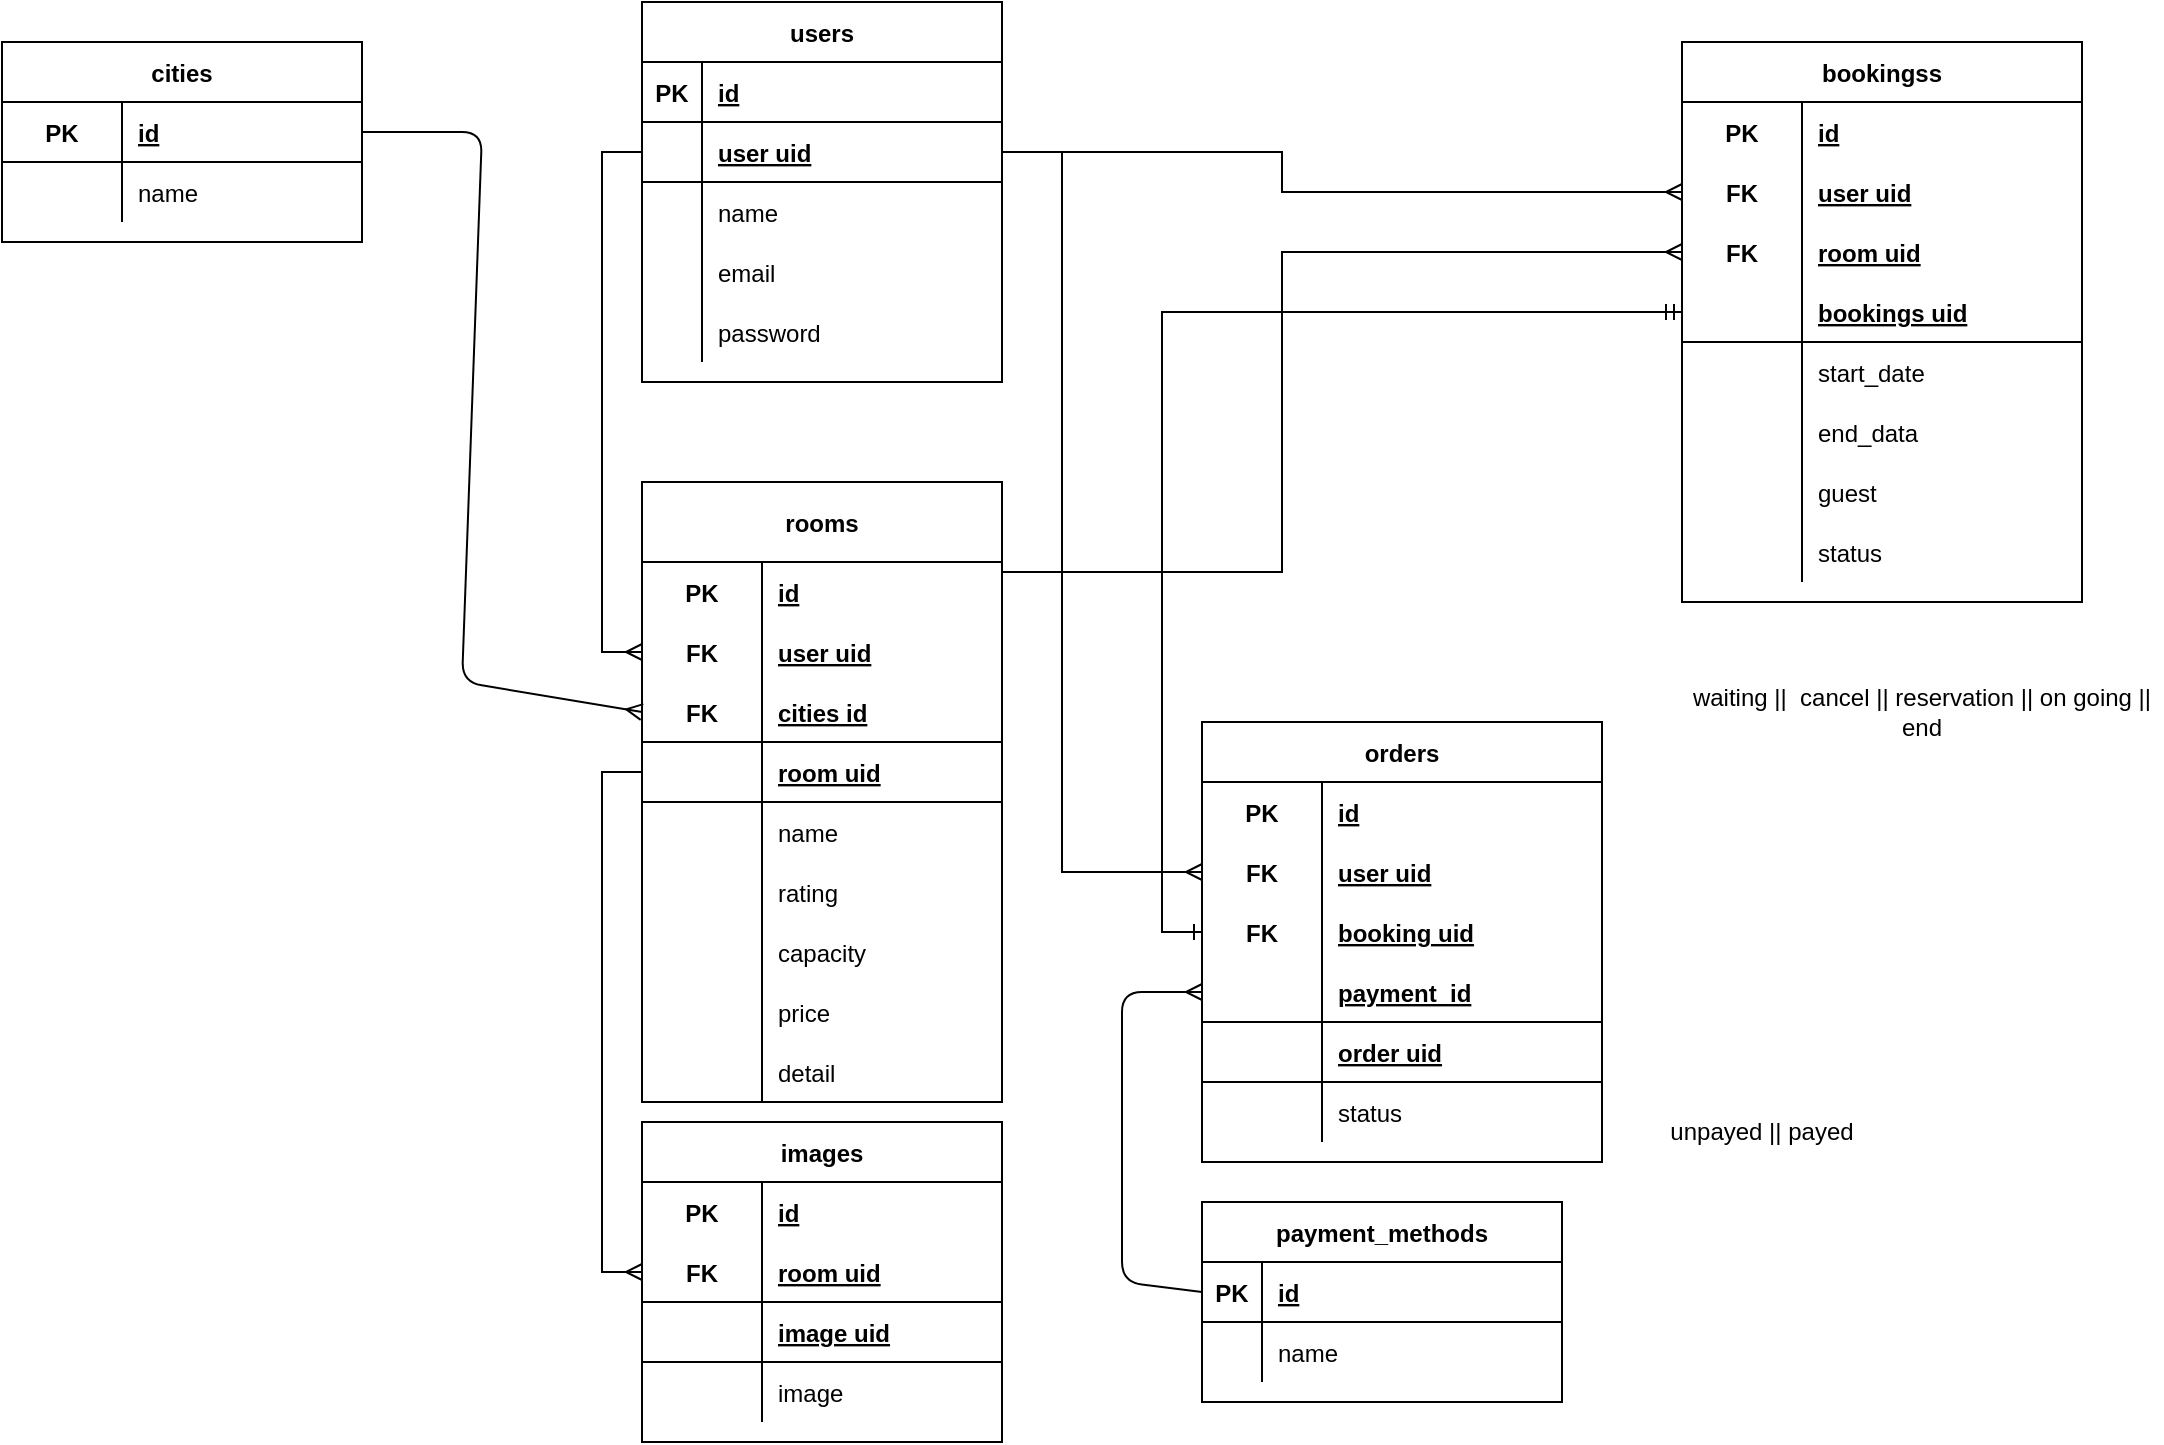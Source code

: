 <mxfile pages="2">
    <diagram id="iPe8jotAJczjUdUN0MHW" name="airbnb">
        <mxGraphModel dx="739" dy="960" grid="1" gridSize="10" guides="1" tooltips="1" connect="1" arrows="1" fold="1" page="1" pageScale="1" pageWidth="1169" pageHeight="827" math="0" shadow="0">
            <root>
                <mxCell id="F6-YlnlzuKN7G8_1LDeP-0"/>
                <mxCell id="F6-YlnlzuKN7G8_1LDeP-1" parent="F6-YlnlzuKN7G8_1LDeP-0"/>
                <mxCell id="jNH8X06Qy_llyJhlAX_3-0" style="edgeStyle=orthogonalEdgeStyle;rounded=0;orthogonalLoop=1;jettySize=auto;html=1;exitX=0;exitY=0.5;exitDx=0;exitDy=0;entryX=0;entryY=0.5;entryDx=0;entryDy=0;endArrow=ERmany;endFill=0;" parent="F6-YlnlzuKN7G8_1LDeP-1" source="jNH8X06Qy_llyJhlAX_3-94" target="jNH8X06Qy_llyJhlAX_3-18" edge="1">
                    <mxGeometry relative="1" as="geometry"/>
                </mxCell>
                <mxCell id="jNH8X06Qy_llyJhlAX_3-1" value="users" style="shape=table;startSize=30;container=1;collapsible=1;childLayout=tableLayout;fixedRows=1;rowLines=0;fontStyle=1;align=center;resizeLast=1;" parent="F6-YlnlzuKN7G8_1LDeP-1" vertex="1">
                    <mxGeometry x="360" y="20" width="180" height="190" as="geometry"/>
                </mxCell>
                <mxCell id="jNH8X06Qy_llyJhlAX_3-2" value="" style="shape=tableRow;horizontal=0;startSize=0;swimlaneHead=0;swimlaneBody=0;fillColor=none;collapsible=0;dropTarget=0;points=[[0,0.5],[1,0.5]];portConstraint=eastwest;top=0;left=0;right=0;bottom=1;" parent="jNH8X06Qy_llyJhlAX_3-1" vertex="1">
                    <mxGeometry y="30" width="180" height="30" as="geometry"/>
                </mxCell>
                <mxCell id="jNH8X06Qy_llyJhlAX_3-3" value="PK" style="shape=partialRectangle;connectable=0;fillColor=none;top=0;left=0;bottom=0;right=0;fontStyle=1;overflow=hidden;" parent="jNH8X06Qy_llyJhlAX_3-2" vertex="1">
                    <mxGeometry width="30" height="30" as="geometry">
                        <mxRectangle width="30" height="30" as="alternateBounds"/>
                    </mxGeometry>
                </mxCell>
                <mxCell id="jNH8X06Qy_llyJhlAX_3-4" value="id" style="shape=partialRectangle;connectable=0;fillColor=none;top=0;left=0;bottom=0;right=0;align=left;spacingLeft=6;fontStyle=5;overflow=hidden;" parent="jNH8X06Qy_llyJhlAX_3-2" vertex="1">
                    <mxGeometry x="30" width="150" height="30" as="geometry">
                        <mxRectangle width="150" height="30" as="alternateBounds"/>
                    </mxGeometry>
                </mxCell>
                <mxCell id="jNH8X06Qy_llyJhlAX_3-94" style="shape=tableRow;horizontal=0;startSize=0;swimlaneHead=0;swimlaneBody=0;fillColor=none;collapsible=0;dropTarget=0;points=[[0,0.5],[1,0.5]];portConstraint=eastwest;top=0;left=0;right=0;bottom=1;" parent="jNH8X06Qy_llyJhlAX_3-1" vertex="1">
                    <mxGeometry y="60" width="180" height="30" as="geometry"/>
                </mxCell>
                <mxCell id="jNH8X06Qy_llyJhlAX_3-95" style="shape=partialRectangle;connectable=0;fillColor=none;top=0;left=0;bottom=0;right=0;fontStyle=1;overflow=hidden;" parent="jNH8X06Qy_llyJhlAX_3-94" vertex="1">
                    <mxGeometry width="30" height="30" as="geometry">
                        <mxRectangle width="30" height="30" as="alternateBounds"/>
                    </mxGeometry>
                </mxCell>
                <mxCell id="jNH8X06Qy_llyJhlAX_3-96" value="user uid" style="shape=partialRectangle;connectable=0;fillColor=none;top=0;left=0;bottom=0;right=0;align=left;spacingLeft=6;fontStyle=5;overflow=hidden;" parent="jNH8X06Qy_llyJhlAX_3-94" vertex="1">
                    <mxGeometry x="30" width="150" height="30" as="geometry">
                        <mxRectangle width="150" height="30" as="alternateBounds"/>
                    </mxGeometry>
                </mxCell>
                <mxCell id="jNH8X06Qy_llyJhlAX_3-5" value="" style="shape=tableRow;horizontal=0;startSize=0;swimlaneHead=0;swimlaneBody=0;fillColor=none;collapsible=0;dropTarget=0;points=[[0,0.5],[1,0.5]];portConstraint=eastwest;top=0;left=0;right=0;bottom=0;" parent="jNH8X06Qy_llyJhlAX_3-1" vertex="1">
                    <mxGeometry y="90" width="180" height="30" as="geometry"/>
                </mxCell>
                <mxCell id="jNH8X06Qy_llyJhlAX_3-6" value="" style="shape=partialRectangle;connectable=0;fillColor=none;top=0;left=0;bottom=0;right=0;editable=1;overflow=hidden;" parent="jNH8X06Qy_llyJhlAX_3-5" vertex="1">
                    <mxGeometry width="30" height="30" as="geometry">
                        <mxRectangle width="30" height="30" as="alternateBounds"/>
                    </mxGeometry>
                </mxCell>
                <mxCell id="jNH8X06Qy_llyJhlAX_3-7" value="name" style="shape=partialRectangle;connectable=0;fillColor=none;top=0;left=0;bottom=0;right=0;align=left;spacingLeft=6;overflow=hidden;" parent="jNH8X06Qy_llyJhlAX_3-5" vertex="1">
                    <mxGeometry x="30" width="150" height="30" as="geometry">
                        <mxRectangle width="150" height="30" as="alternateBounds"/>
                    </mxGeometry>
                </mxCell>
                <mxCell id="jNH8X06Qy_llyJhlAX_3-8" value="" style="shape=tableRow;horizontal=0;startSize=0;swimlaneHead=0;swimlaneBody=0;fillColor=none;collapsible=0;dropTarget=0;points=[[0,0.5],[1,0.5]];portConstraint=eastwest;top=0;left=0;right=0;bottom=0;" parent="jNH8X06Qy_llyJhlAX_3-1" vertex="1">
                    <mxGeometry y="120" width="180" height="30" as="geometry"/>
                </mxCell>
                <mxCell id="jNH8X06Qy_llyJhlAX_3-9" value="" style="shape=partialRectangle;connectable=0;fillColor=none;top=0;left=0;bottom=0;right=0;editable=1;overflow=hidden;" parent="jNH8X06Qy_llyJhlAX_3-8" vertex="1">
                    <mxGeometry width="30" height="30" as="geometry">
                        <mxRectangle width="30" height="30" as="alternateBounds"/>
                    </mxGeometry>
                </mxCell>
                <mxCell id="jNH8X06Qy_llyJhlAX_3-10" value="email" style="shape=partialRectangle;connectable=0;fillColor=none;top=0;left=0;bottom=0;right=0;align=left;spacingLeft=6;overflow=hidden;" parent="jNH8X06Qy_llyJhlAX_3-8" vertex="1">
                    <mxGeometry x="30" width="150" height="30" as="geometry">
                        <mxRectangle width="150" height="30" as="alternateBounds"/>
                    </mxGeometry>
                </mxCell>
                <mxCell id="jNH8X06Qy_llyJhlAX_3-11" value="" style="shape=tableRow;horizontal=0;startSize=0;swimlaneHead=0;swimlaneBody=0;fillColor=none;collapsible=0;dropTarget=0;points=[[0,0.5],[1,0.5]];portConstraint=eastwest;top=0;left=0;right=0;bottom=0;" parent="jNH8X06Qy_llyJhlAX_3-1" vertex="1">
                    <mxGeometry y="150" width="180" height="30" as="geometry"/>
                </mxCell>
                <mxCell id="jNH8X06Qy_llyJhlAX_3-12" value="" style="shape=partialRectangle;connectable=0;fillColor=none;top=0;left=0;bottom=0;right=0;editable=1;overflow=hidden;" parent="jNH8X06Qy_llyJhlAX_3-11" vertex="1">
                    <mxGeometry width="30" height="30" as="geometry">
                        <mxRectangle width="30" height="30" as="alternateBounds"/>
                    </mxGeometry>
                </mxCell>
                <mxCell id="jNH8X06Qy_llyJhlAX_3-13" value="password" style="shape=partialRectangle;connectable=0;fillColor=none;top=0;left=0;bottom=0;right=0;align=left;spacingLeft=6;overflow=hidden;" parent="jNH8X06Qy_llyJhlAX_3-11" vertex="1">
                    <mxGeometry x="30" width="150" height="30" as="geometry">
                        <mxRectangle width="150" height="30" as="alternateBounds"/>
                    </mxGeometry>
                </mxCell>
                <mxCell id="jNH8X06Qy_llyJhlAX_3-14" value="rooms" style="shape=table;startSize=40;container=1;collapsible=1;childLayout=tableLayout;fixedRows=1;rowLines=0;fontStyle=1;align=center;resizeLast=1;" parent="F6-YlnlzuKN7G8_1LDeP-1" vertex="1">
                    <mxGeometry x="360" y="260" width="180" height="310" as="geometry"/>
                </mxCell>
                <mxCell id="jNH8X06Qy_llyJhlAX_3-15" value="" style="shape=tableRow;horizontal=0;startSize=0;swimlaneHead=0;swimlaneBody=0;fillColor=none;collapsible=0;dropTarget=0;points=[[0,0.5],[1,0.5]];portConstraint=eastwest;top=0;left=0;right=0;bottom=0;" parent="jNH8X06Qy_llyJhlAX_3-14" vertex="1">
                    <mxGeometry y="40" width="180" height="30" as="geometry"/>
                </mxCell>
                <mxCell id="jNH8X06Qy_llyJhlAX_3-16" value="PK" style="shape=partialRectangle;connectable=0;fillColor=none;top=0;left=0;bottom=0;right=0;fontStyle=1;overflow=hidden;" parent="jNH8X06Qy_llyJhlAX_3-15" vertex="1">
                    <mxGeometry width="60" height="30" as="geometry">
                        <mxRectangle width="60" height="30" as="alternateBounds"/>
                    </mxGeometry>
                </mxCell>
                <mxCell id="jNH8X06Qy_llyJhlAX_3-17" value="id" style="shape=partialRectangle;connectable=0;fillColor=none;top=0;left=0;bottom=0;right=0;align=left;spacingLeft=6;fontStyle=5;overflow=hidden;" parent="jNH8X06Qy_llyJhlAX_3-15" vertex="1">
                    <mxGeometry x="60" width="120" height="30" as="geometry">
                        <mxRectangle width="120" height="30" as="alternateBounds"/>
                    </mxGeometry>
                </mxCell>
                <mxCell id="jNH8X06Qy_llyJhlAX_3-18" value="" style="shape=tableRow;horizontal=0;startSize=0;swimlaneHead=0;swimlaneBody=0;fillColor=none;collapsible=0;dropTarget=0;points=[[0,0.5],[1,0.5]];portConstraint=eastwest;top=0;left=0;right=0;bottom=1;strokeColor=none;" parent="jNH8X06Qy_llyJhlAX_3-14" vertex="1">
                    <mxGeometry y="70" width="180" height="30" as="geometry"/>
                </mxCell>
                <mxCell id="jNH8X06Qy_llyJhlAX_3-19" value="FK" style="shape=partialRectangle;connectable=0;fillColor=none;top=0;left=0;bottom=0;right=0;fontStyle=1;overflow=hidden;" parent="jNH8X06Qy_llyJhlAX_3-18" vertex="1">
                    <mxGeometry width="60" height="30" as="geometry">
                        <mxRectangle width="60" height="30" as="alternateBounds"/>
                    </mxGeometry>
                </mxCell>
                <mxCell id="jNH8X06Qy_llyJhlAX_3-20" value="user uid" style="shape=partialRectangle;connectable=0;fillColor=none;top=0;left=0;bottom=0;right=0;align=left;spacingLeft=6;fontStyle=5;overflow=hidden;" parent="jNH8X06Qy_llyJhlAX_3-18" vertex="1">
                    <mxGeometry x="60" width="120" height="30" as="geometry">
                        <mxRectangle width="120" height="30" as="alternateBounds"/>
                    </mxGeometry>
                </mxCell>
                <mxCell id="yA-4zn-T3ek4qHLC0Tsx-14" style="shape=tableRow;horizontal=0;startSize=0;swimlaneHead=0;swimlaneBody=0;fillColor=none;collapsible=0;dropTarget=0;points=[[0,0.5],[1,0.5]];portConstraint=eastwest;top=0;left=0;right=0;bottom=1;strokeColor=default;" parent="jNH8X06Qy_llyJhlAX_3-14" vertex="1">
                    <mxGeometry y="100" width="180" height="30" as="geometry"/>
                </mxCell>
                <mxCell id="yA-4zn-T3ek4qHLC0Tsx-15" value="FK" style="shape=partialRectangle;connectable=0;fillColor=none;top=0;left=0;bottom=0;right=0;fontStyle=1;overflow=hidden;" parent="yA-4zn-T3ek4qHLC0Tsx-14" vertex="1">
                    <mxGeometry width="60" height="30" as="geometry">
                        <mxRectangle width="60" height="30" as="alternateBounds"/>
                    </mxGeometry>
                </mxCell>
                <mxCell id="yA-4zn-T3ek4qHLC0Tsx-16" value="cities id" style="shape=partialRectangle;connectable=0;fillColor=none;top=0;left=0;bottom=0;right=0;align=left;spacingLeft=6;fontStyle=5;overflow=hidden;" parent="yA-4zn-T3ek4qHLC0Tsx-14" vertex="1">
                    <mxGeometry x="60" width="120" height="30" as="geometry">
                        <mxRectangle width="120" height="30" as="alternateBounds"/>
                    </mxGeometry>
                </mxCell>
                <mxCell id="8i1Hix3Q9Z3WD4ij0kzK-0" style="shape=tableRow;horizontal=0;startSize=0;swimlaneHead=0;swimlaneBody=0;fillColor=none;collapsible=0;dropTarget=0;points=[[0,0.5],[1,0.5]];portConstraint=eastwest;top=0;left=0;right=0;bottom=1;strokeColor=default;" parent="jNH8X06Qy_llyJhlAX_3-14" vertex="1">
                    <mxGeometry y="130" width="180" height="30" as="geometry"/>
                </mxCell>
                <mxCell id="8i1Hix3Q9Z3WD4ij0kzK-1" style="shape=partialRectangle;connectable=0;fillColor=none;top=0;left=0;bottom=0;right=0;fontStyle=1;overflow=hidden;" parent="8i1Hix3Q9Z3WD4ij0kzK-0" vertex="1">
                    <mxGeometry width="60" height="30" as="geometry">
                        <mxRectangle width="60" height="30" as="alternateBounds"/>
                    </mxGeometry>
                </mxCell>
                <mxCell id="8i1Hix3Q9Z3WD4ij0kzK-2" value="room uid" style="shape=partialRectangle;connectable=0;fillColor=none;top=0;left=0;bottom=0;right=0;align=left;spacingLeft=6;fontStyle=5;overflow=hidden;" parent="8i1Hix3Q9Z3WD4ij0kzK-0" vertex="1">
                    <mxGeometry x="60" width="120" height="30" as="geometry">
                        <mxRectangle width="120" height="30" as="alternateBounds"/>
                    </mxGeometry>
                </mxCell>
                <mxCell id="jNH8X06Qy_llyJhlAX_3-24" value="" style="shape=tableRow;horizontal=0;startSize=0;swimlaneHead=0;swimlaneBody=0;fillColor=none;collapsible=0;dropTarget=0;points=[[0,0.5],[1,0.5]];portConstraint=eastwest;top=0;left=0;right=0;bottom=0;" parent="jNH8X06Qy_llyJhlAX_3-14" vertex="1">
                    <mxGeometry y="160" width="180" height="30" as="geometry"/>
                </mxCell>
                <mxCell id="jNH8X06Qy_llyJhlAX_3-25" value="" style="shape=partialRectangle;connectable=0;fillColor=none;top=0;left=0;bottom=0;right=0;editable=1;overflow=hidden;" parent="jNH8X06Qy_llyJhlAX_3-24" vertex="1">
                    <mxGeometry width="60" height="30" as="geometry">
                        <mxRectangle width="60" height="30" as="alternateBounds"/>
                    </mxGeometry>
                </mxCell>
                <mxCell id="jNH8X06Qy_llyJhlAX_3-26" value="name" style="shape=partialRectangle;connectable=0;fillColor=none;top=0;left=0;bottom=0;right=0;align=left;spacingLeft=6;overflow=hidden;" parent="jNH8X06Qy_llyJhlAX_3-24" vertex="1">
                    <mxGeometry x="60" width="120" height="30" as="geometry">
                        <mxRectangle width="120" height="30" as="alternateBounds"/>
                    </mxGeometry>
                </mxCell>
                <mxCell id="o21TnBogYkvtX0akVS93-0" style="shape=tableRow;horizontal=0;startSize=0;swimlaneHead=0;swimlaneBody=0;fillColor=none;collapsible=0;dropTarget=0;points=[[0,0.5],[1,0.5]];portConstraint=eastwest;top=0;left=0;right=0;bottom=0;" parent="jNH8X06Qy_llyJhlAX_3-14" vertex="1">
                    <mxGeometry y="190" width="180" height="30" as="geometry"/>
                </mxCell>
                <mxCell id="o21TnBogYkvtX0akVS93-1" style="shape=partialRectangle;connectable=0;fillColor=none;top=0;left=0;bottom=0;right=0;editable=1;overflow=hidden;" parent="o21TnBogYkvtX0akVS93-0" vertex="1">
                    <mxGeometry width="60" height="30" as="geometry">
                        <mxRectangle width="60" height="30" as="alternateBounds"/>
                    </mxGeometry>
                </mxCell>
                <mxCell id="o21TnBogYkvtX0akVS93-2" value="rating" style="shape=partialRectangle;connectable=0;fillColor=none;top=0;left=0;bottom=0;right=0;align=left;spacingLeft=6;overflow=hidden;" parent="o21TnBogYkvtX0akVS93-0" vertex="1">
                    <mxGeometry x="60" width="120" height="30" as="geometry">
                        <mxRectangle width="120" height="30" as="alternateBounds"/>
                    </mxGeometry>
                </mxCell>
                <mxCell id="8i1Hix3Q9Z3WD4ij0kzK-50" style="shape=tableRow;horizontal=0;startSize=0;swimlaneHead=0;swimlaneBody=0;fillColor=none;collapsible=0;dropTarget=0;points=[[0,0.5],[1,0.5]];portConstraint=eastwest;top=0;left=0;right=0;bottom=0;" parent="jNH8X06Qy_llyJhlAX_3-14" vertex="1">
                    <mxGeometry y="220" width="180" height="30" as="geometry"/>
                </mxCell>
                <mxCell id="8i1Hix3Q9Z3WD4ij0kzK-51" style="shape=partialRectangle;connectable=0;fillColor=none;top=0;left=0;bottom=0;right=0;editable=1;overflow=hidden;" parent="8i1Hix3Q9Z3WD4ij0kzK-50" vertex="1">
                    <mxGeometry width="60" height="30" as="geometry">
                        <mxRectangle width="60" height="30" as="alternateBounds"/>
                    </mxGeometry>
                </mxCell>
                <mxCell id="8i1Hix3Q9Z3WD4ij0kzK-52" value="capacity" style="shape=partialRectangle;connectable=0;fillColor=none;top=0;left=0;bottom=0;right=0;align=left;spacingLeft=6;overflow=hidden;" parent="8i1Hix3Q9Z3WD4ij0kzK-50" vertex="1">
                    <mxGeometry x="60" width="120" height="30" as="geometry">
                        <mxRectangle width="120" height="30" as="alternateBounds"/>
                    </mxGeometry>
                </mxCell>
                <mxCell id="jNH8X06Qy_llyJhlAX_3-27" value="" style="shape=tableRow;horizontal=0;startSize=0;swimlaneHead=0;swimlaneBody=0;fillColor=none;collapsible=0;dropTarget=0;points=[[0,0.5],[1,0.5]];portConstraint=eastwest;top=0;left=0;right=0;bottom=0;" parent="jNH8X06Qy_llyJhlAX_3-14" vertex="1">
                    <mxGeometry y="250" width="180" height="30" as="geometry"/>
                </mxCell>
                <mxCell id="jNH8X06Qy_llyJhlAX_3-28" value="" style="shape=partialRectangle;connectable=0;fillColor=none;top=0;left=0;bottom=0;right=0;editable=1;overflow=hidden;" parent="jNH8X06Qy_llyJhlAX_3-27" vertex="1">
                    <mxGeometry width="60" height="30" as="geometry">
                        <mxRectangle width="60" height="30" as="alternateBounds"/>
                    </mxGeometry>
                </mxCell>
                <mxCell id="jNH8X06Qy_llyJhlAX_3-29" value="price" style="shape=partialRectangle;connectable=0;fillColor=none;top=0;left=0;bottom=0;right=0;align=left;spacingLeft=6;overflow=hidden;" parent="jNH8X06Qy_llyJhlAX_3-27" vertex="1">
                    <mxGeometry x="60" width="120" height="30" as="geometry">
                        <mxRectangle width="120" height="30" as="alternateBounds"/>
                    </mxGeometry>
                </mxCell>
                <mxCell id="qS_EjxDrh5z3AgG9ltLK-0" style="shape=tableRow;horizontal=0;startSize=0;swimlaneHead=0;swimlaneBody=0;fillColor=none;collapsible=0;dropTarget=0;points=[[0,0.5],[1,0.5]];portConstraint=eastwest;top=0;left=0;right=0;bottom=0;" parent="jNH8X06Qy_llyJhlAX_3-14" vertex="1">
                    <mxGeometry y="280" width="180" height="30" as="geometry"/>
                </mxCell>
                <mxCell id="qS_EjxDrh5z3AgG9ltLK-1" style="shape=partialRectangle;connectable=0;fillColor=none;top=0;left=0;bottom=0;right=0;editable=1;overflow=hidden;" parent="qS_EjxDrh5z3AgG9ltLK-0" vertex="1">
                    <mxGeometry width="60" height="30" as="geometry">
                        <mxRectangle width="60" height="30" as="alternateBounds"/>
                    </mxGeometry>
                </mxCell>
                <mxCell id="qS_EjxDrh5z3AgG9ltLK-2" value="detail" style="shape=partialRectangle;connectable=0;fillColor=none;top=0;left=0;bottom=0;right=0;align=left;spacingLeft=6;overflow=hidden;" parent="qS_EjxDrh5z3AgG9ltLK-0" vertex="1">
                    <mxGeometry x="60" width="120" height="30" as="geometry">
                        <mxRectangle width="120" height="30" as="alternateBounds"/>
                    </mxGeometry>
                </mxCell>
                <mxCell id="jNH8X06Qy_llyJhlAX_3-70" value="bookingss" style="shape=table;startSize=30;container=1;collapsible=1;childLayout=tableLayout;fixedRows=1;rowLines=0;fontStyle=1;align=center;resizeLast=1;strokeColor=default;fillColor=none;" parent="F6-YlnlzuKN7G8_1LDeP-1" vertex="1">
                    <mxGeometry x="880" y="40" width="200" height="280" as="geometry"/>
                </mxCell>
                <mxCell id="jNH8X06Qy_llyJhlAX_3-71" value="" style="shape=tableRow;horizontal=0;startSize=0;swimlaneHead=0;swimlaneBody=0;fillColor=none;collapsible=0;dropTarget=0;points=[[0,0.5],[1,0.5]];portConstraint=eastwest;top=0;left=0;right=0;bottom=0;strokeColor=default;" parent="jNH8X06Qy_llyJhlAX_3-70" vertex="1">
                    <mxGeometry y="30" width="200" height="30" as="geometry"/>
                </mxCell>
                <mxCell id="jNH8X06Qy_llyJhlAX_3-72" value="PK" style="shape=partialRectangle;connectable=0;fillColor=none;top=0;left=0;bottom=0;right=0;fontStyle=1;overflow=hidden;strokeColor=default;" parent="jNH8X06Qy_llyJhlAX_3-71" vertex="1">
                    <mxGeometry width="60" height="30" as="geometry">
                        <mxRectangle width="60" height="30" as="alternateBounds"/>
                    </mxGeometry>
                </mxCell>
                <mxCell id="jNH8X06Qy_llyJhlAX_3-73" value="id" style="shape=partialRectangle;connectable=0;fillColor=none;top=0;left=0;bottom=0;right=0;align=left;spacingLeft=6;fontStyle=5;overflow=hidden;strokeColor=default;" parent="jNH8X06Qy_llyJhlAX_3-71" vertex="1">
                    <mxGeometry x="60" width="140" height="30" as="geometry">
                        <mxRectangle width="140" height="30" as="alternateBounds"/>
                    </mxGeometry>
                </mxCell>
                <mxCell id="jNH8X06Qy_llyJhlAX_3-74" value="" style="shape=tableRow;horizontal=0;startSize=0;swimlaneHead=0;swimlaneBody=0;fillColor=none;collapsible=0;dropTarget=0;points=[[0,0.5],[1,0.5]];portConstraint=eastwest;top=0;left=0;right=0;bottom=1;strokeColor=none;" parent="jNH8X06Qy_llyJhlAX_3-70" vertex="1">
                    <mxGeometry y="60" width="200" height="30" as="geometry"/>
                </mxCell>
                <mxCell id="jNH8X06Qy_llyJhlAX_3-75" value="FK" style="shape=partialRectangle;connectable=0;fillColor=none;top=0;left=0;bottom=0;right=0;fontStyle=1;overflow=hidden;strokeColor=default;" parent="jNH8X06Qy_llyJhlAX_3-74" vertex="1">
                    <mxGeometry width="60" height="30" as="geometry">
                        <mxRectangle width="60" height="30" as="alternateBounds"/>
                    </mxGeometry>
                </mxCell>
                <mxCell id="jNH8X06Qy_llyJhlAX_3-76" value="user uid" style="shape=partialRectangle;connectable=0;fillColor=none;top=0;left=0;bottom=0;right=0;align=left;spacingLeft=6;fontStyle=5;overflow=hidden;strokeColor=default;" parent="jNH8X06Qy_llyJhlAX_3-74" vertex="1">
                    <mxGeometry x="60" width="140" height="30" as="geometry">
                        <mxRectangle width="140" height="30" as="alternateBounds"/>
                    </mxGeometry>
                </mxCell>
                <mxCell id="jNH8X06Qy_llyJhlAX_3-77" style="shape=tableRow;horizontal=0;startSize=0;swimlaneHead=0;swimlaneBody=0;fillColor=none;collapsible=0;dropTarget=0;points=[[0,0.5],[1,0.5]];portConstraint=eastwest;top=0;left=0;right=0;bottom=1;strokeColor=none;" parent="jNH8X06Qy_llyJhlAX_3-70" vertex="1">
                    <mxGeometry y="90" width="200" height="30" as="geometry"/>
                </mxCell>
                <mxCell id="jNH8X06Qy_llyJhlAX_3-78" value="FK" style="shape=partialRectangle;connectable=0;fillColor=none;top=0;left=0;bottom=0;right=0;fontStyle=1;overflow=hidden;strokeColor=default;" parent="jNH8X06Qy_llyJhlAX_3-77" vertex="1">
                    <mxGeometry width="60" height="30" as="geometry">
                        <mxRectangle width="60" height="30" as="alternateBounds"/>
                    </mxGeometry>
                </mxCell>
                <mxCell id="jNH8X06Qy_llyJhlAX_3-79" value="room uid" style="shape=partialRectangle;connectable=0;fillColor=none;top=0;left=0;bottom=0;right=0;align=left;spacingLeft=6;fontStyle=5;overflow=hidden;strokeColor=default;" parent="jNH8X06Qy_llyJhlAX_3-77" vertex="1">
                    <mxGeometry x="60" width="140" height="30" as="geometry">
                        <mxRectangle width="140" height="30" as="alternateBounds"/>
                    </mxGeometry>
                </mxCell>
                <mxCell id="8i1Hix3Q9Z3WD4ij0kzK-4" style="shape=tableRow;horizontal=0;startSize=0;swimlaneHead=0;swimlaneBody=0;fillColor=none;collapsible=0;dropTarget=0;points=[[0,0.5],[1,0.5]];portConstraint=eastwest;top=0;left=0;right=0;bottom=1;strokeColor=default;" parent="jNH8X06Qy_llyJhlAX_3-70" vertex="1">
                    <mxGeometry y="120" width="200" height="30" as="geometry"/>
                </mxCell>
                <mxCell id="8i1Hix3Q9Z3WD4ij0kzK-5" style="shape=partialRectangle;connectable=0;fillColor=none;top=0;left=0;bottom=0;right=0;fontStyle=1;overflow=hidden;strokeColor=default;" parent="8i1Hix3Q9Z3WD4ij0kzK-4" vertex="1">
                    <mxGeometry width="60" height="30" as="geometry">
                        <mxRectangle width="60" height="30" as="alternateBounds"/>
                    </mxGeometry>
                </mxCell>
                <mxCell id="8i1Hix3Q9Z3WD4ij0kzK-6" value="bookings uid" style="shape=partialRectangle;connectable=0;fillColor=none;top=0;left=0;bottom=0;right=0;align=left;spacingLeft=6;fontStyle=5;overflow=hidden;strokeColor=default;" parent="8i1Hix3Q9Z3WD4ij0kzK-4" vertex="1">
                    <mxGeometry x="60" width="140" height="30" as="geometry">
                        <mxRectangle width="140" height="30" as="alternateBounds"/>
                    </mxGeometry>
                </mxCell>
                <mxCell id="3" style="shape=tableRow;horizontal=0;startSize=0;swimlaneHead=0;swimlaneBody=0;fillColor=none;collapsible=0;dropTarget=0;points=[[0,0.5],[1,0.5]];portConstraint=eastwest;top=0;left=0;right=0;bottom=0;strokeColor=default;" parent="jNH8X06Qy_llyJhlAX_3-70" vertex="1">
                    <mxGeometry y="150" width="200" height="30" as="geometry"/>
                </mxCell>
                <mxCell id="4" style="shape=partialRectangle;connectable=0;fillColor=none;top=0;left=0;bottom=0;right=0;editable=1;overflow=hidden;strokeColor=default;" parent="3" vertex="1">
                    <mxGeometry width="60" height="30" as="geometry">
                        <mxRectangle width="60" height="30" as="alternateBounds"/>
                    </mxGeometry>
                </mxCell>
                <mxCell id="5" value="start_date" style="shape=partialRectangle;connectable=0;fillColor=none;top=0;left=0;bottom=0;right=0;align=left;spacingLeft=6;overflow=hidden;strokeColor=default;" parent="3" vertex="1">
                    <mxGeometry x="60" width="140" height="30" as="geometry">
                        <mxRectangle width="140" height="30" as="alternateBounds"/>
                    </mxGeometry>
                </mxCell>
                <mxCell id="0" style="shape=tableRow;horizontal=0;startSize=0;swimlaneHead=0;swimlaneBody=0;fillColor=none;collapsible=0;dropTarget=0;points=[[0,0.5],[1,0.5]];portConstraint=eastwest;top=0;left=0;right=0;bottom=0;strokeColor=default;" parent="jNH8X06Qy_llyJhlAX_3-70" vertex="1">
                    <mxGeometry y="180" width="200" height="30" as="geometry"/>
                </mxCell>
                <mxCell id="1" style="shape=partialRectangle;connectable=0;fillColor=none;top=0;left=0;bottom=0;right=0;editable=1;overflow=hidden;strokeColor=default;" parent="0" vertex="1">
                    <mxGeometry width="60" height="30" as="geometry">
                        <mxRectangle width="60" height="30" as="alternateBounds"/>
                    </mxGeometry>
                </mxCell>
                <mxCell id="2" value="end_data" style="shape=partialRectangle;connectable=0;fillColor=none;top=0;left=0;bottom=0;right=0;align=left;spacingLeft=6;overflow=hidden;strokeColor=default;" parent="0" vertex="1">
                    <mxGeometry x="60" width="140" height="30" as="geometry">
                        <mxRectangle width="140" height="30" as="alternateBounds"/>
                    </mxGeometry>
                </mxCell>
                <mxCell id="jNH8X06Qy_llyJhlAX_3-86" style="shape=tableRow;horizontal=0;startSize=0;swimlaneHead=0;swimlaneBody=0;fillColor=none;collapsible=0;dropTarget=0;points=[[0,0.5],[1,0.5]];portConstraint=eastwest;top=0;left=0;right=0;bottom=0;strokeColor=default;" parent="jNH8X06Qy_llyJhlAX_3-70" vertex="1">
                    <mxGeometry y="210" width="200" height="30" as="geometry"/>
                </mxCell>
                <mxCell id="jNH8X06Qy_llyJhlAX_3-87" style="shape=partialRectangle;connectable=0;fillColor=none;top=0;left=0;bottom=0;right=0;editable=1;overflow=hidden;strokeColor=default;" parent="jNH8X06Qy_llyJhlAX_3-86" vertex="1">
                    <mxGeometry width="60" height="30" as="geometry">
                        <mxRectangle width="60" height="30" as="alternateBounds"/>
                    </mxGeometry>
                </mxCell>
                <mxCell id="jNH8X06Qy_llyJhlAX_3-88" value="guest" style="shape=partialRectangle;connectable=0;fillColor=none;top=0;left=0;bottom=0;right=0;align=left;spacingLeft=6;overflow=hidden;strokeColor=default;" parent="jNH8X06Qy_llyJhlAX_3-86" vertex="1">
                    <mxGeometry x="60" width="140" height="30" as="geometry">
                        <mxRectangle width="140" height="30" as="alternateBounds"/>
                    </mxGeometry>
                </mxCell>
                <mxCell id="uTeJtCbLmKIoqEkn5PxB-0" style="shape=tableRow;horizontal=0;startSize=0;swimlaneHead=0;swimlaneBody=0;fillColor=none;collapsible=0;dropTarget=0;points=[[0,0.5],[1,0.5]];portConstraint=eastwest;top=0;left=0;right=0;bottom=0;strokeColor=default;" parent="jNH8X06Qy_llyJhlAX_3-70" vertex="1">
                    <mxGeometry y="240" width="200" height="30" as="geometry"/>
                </mxCell>
                <mxCell id="uTeJtCbLmKIoqEkn5PxB-1" style="shape=partialRectangle;connectable=0;fillColor=none;top=0;left=0;bottom=0;right=0;editable=1;overflow=hidden;strokeColor=default;" parent="uTeJtCbLmKIoqEkn5PxB-0" vertex="1">
                    <mxGeometry width="60" height="30" as="geometry">
                        <mxRectangle width="60" height="30" as="alternateBounds"/>
                    </mxGeometry>
                </mxCell>
                <mxCell id="uTeJtCbLmKIoqEkn5PxB-2" value="status" style="shape=partialRectangle;connectable=0;fillColor=none;top=0;left=0;bottom=0;right=0;align=left;spacingLeft=6;overflow=hidden;strokeColor=default;" parent="uTeJtCbLmKIoqEkn5PxB-0" vertex="1">
                    <mxGeometry x="60" width="140" height="30" as="geometry">
                        <mxRectangle width="140" height="30" as="alternateBounds"/>
                    </mxGeometry>
                </mxCell>
                <mxCell id="jNH8X06Qy_llyJhlAX_3-90" style="edgeStyle=orthogonalEdgeStyle;rounded=0;orthogonalLoop=1;jettySize=auto;html=1;exitX=1;exitY=0.5;exitDx=0;exitDy=0;entryX=0;entryY=0.5;entryDx=0;entryDy=0;startArrow=none;startFill=0;endArrow=ERmany;endFill=0;" parent="F6-YlnlzuKN7G8_1LDeP-1" source="jNH8X06Qy_llyJhlAX_3-15" target="jNH8X06Qy_llyJhlAX_3-77" edge="1">
                    <mxGeometry relative="1" as="geometry">
                        <Array as="points">
                            <mxPoint x="680" y="305"/>
                            <mxPoint x="680" y="145"/>
                        </Array>
                    </mxGeometry>
                </mxCell>
                <mxCell id="8i1Hix3Q9Z3WD4ij0kzK-3" style="edgeStyle=orthogonalEdgeStyle;rounded=0;orthogonalLoop=1;jettySize=auto;html=1;exitX=1;exitY=0.5;exitDx=0;exitDy=0;entryX=0;entryY=0.5;entryDx=0;entryDy=0;endArrow=ERmany;endFill=0;" parent="F6-YlnlzuKN7G8_1LDeP-1" source="jNH8X06Qy_llyJhlAX_3-94" target="jNH8X06Qy_llyJhlAX_3-74" edge="1">
                    <mxGeometry relative="1" as="geometry">
                        <Array as="points">
                            <mxPoint x="680" y="95"/>
                            <mxPoint x="680" y="115"/>
                        </Array>
                    </mxGeometry>
                </mxCell>
                <mxCell id="8i1Hix3Q9Z3WD4ij0kzK-31" value="images" style="shape=table;startSize=30;container=1;collapsible=1;childLayout=tableLayout;fixedRows=1;rowLines=0;fontStyle=1;align=center;resizeLast=1;" parent="F6-YlnlzuKN7G8_1LDeP-1" vertex="1">
                    <mxGeometry x="360" y="580" width="180" height="160" as="geometry"/>
                </mxCell>
                <mxCell id="8i1Hix3Q9Z3WD4ij0kzK-32" value="" style="shape=tableRow;horizontal=0;startSize=0;swimlaneHead=0;swimlaneBody=0;fillColor=none;collapsible=0;dropTarget=0;points=[[0,0.5],[1,0.5]];portConstraint=eastwest;top=0;left=0;right=0;bottom=0;" parent="8i1Hix3Q9Z3WD4ij0kzK-31" vertex="1">
                    <mxGeometry y="30" width="180" height="30" as="geometry"/>
                </mxCell>
                <mxCell id="8i1Hix3Q9Z3WD4ij0kzK-33" value="PK" style="shape=partialRectangle;connectable=0;fillColor=none;top=0;left=0;bottom=0;right=0;fontStyle=1;overflow=hidden;" parent="8i1Hix3Q9Z3WD4ij0kzK-32" vertex="1">
                    <mxGeometry width="60" height="30" as="geometry">
                        <mxRectangle width="60" height="30" as="alternateBounds"/>
                    </mxGeometry>
                </mxCell>
                <mxCell id="8i1Hix3Q9Z3WD4ij0kzK-34" value="id" style="shape=partialRectangle;connectable=0;fillColor=none;top=0;left=0;bottom=0;right=0;align=left;spacingLeft=6;fontStyle=5;overflow=hidden;" parent="8i1Hix3Q9Z3WD4ij0kzK-32" vertex="1">
                    <mxGeometry x="60" width="120" height="30" as="geometry">
                        <mxRectangle width="120" height="30" as="alternateBounds"/>
                    </mxGeometry>
                </mxCell>
                <mxCell id="8i1Hix3Q9Z3WD4ij0kzK-35" value="" style="shape=tableRow;horizontal=0;startSize=0;swimlaneHead=0;swimlaneBody=0;fillColor=none;collapsible=0;dropTarget=0;points=[[0,0.5],[1,0.5]];portConstraint=eastwest;top=0;left=0;right=0;bottom=1;strokeColor=default;" parent="8i1Hix3Q9Z3WD4ij0kzK-31" vertex="1">
                    <mxGeometry y="60" width="180" height="30" as="geometry"/>
                </mxCell>
                <mxCell id="8i1Hix3Q9Z3WD4ij0kzK-36" value="FK" style="shape=partialRectangle;connectable=0;fillColor=none;top=0;left=0;bottom=0;right=0;fontStyle=1;overflow=hidden;" parent="8i1Hix3Q9Z3WD4ij0kzK-35" vertex="1">
                    <mxGeometry width="60" height="30" as="geometry">
                        <mxRectangle width="60" height="30" as="alternateBounds"/>
                    </mxGeometry>
                </mxCell>
                <mxCell id="8i1Hix3Q9Z3WD4ij0kzK-37" value="room uid" style="shape=partialRectangle;connectable=0;fillColor=none;top=0;left=0;bottom=0;right=0;align=left;spacingLeft=6;fontStyle=5;overflow=hidden;" parent="8i1Hix3Q9Z3WD4ij0kzK-35" vertex="1">
                    <mxGeometry x="60" width="120" height="30" as="geometry">
                        <mxRectangle width="120" height="30" as="alternateBounds"/>
                    </mxGeometry>
                </mxCell>
                <mxCell id="8i1Hix3Q9Z3WD4ij0kzK-38" style="shape=tableRow;horizontal=0;startSize=0;swimlaneHead=0;swimlaneBody=0;fillColor=none;collapsible=0;dropTarget=0;points=[[0,0.5],[1,0.5]];portConstraint=eastwest;top=0;left=0;right=0;bottom=1;strokeColor=default;" parent="8i1Hix3Q9Z3WD4ij0kzK-31" vertex="1">
                    <mxGeometry y="90" width="180" height="30" as="geometry"/>
                </mxCell>
                <mxCell id="8i1Hix3Q9Z3WD4ij0kzK-39" style="shape=partialRectangle;connectable=0;fillColor=none;top=0;left=0;bottom=0;right=0;fontStyle=1;overflow=hidden;" parent="8i1Hix3Q9Z3WD4ij0kzK-38" vertex="1">
                    <mxGeometry width="60" height="30" as="geometry">
                        <mxRectangle width="60" height="30" as="alternateBounds"/>
                    </mxGeometry>
                </mxCell>
                <mxCell id="8i1Hix3Q9Z3WD4ij0kzK-40" value="image uid" style="shape=partialRectangle;connectable=0;fillColor=none;top=0;left=0;bottom=0;right=0;align=left;spacingLeft=6;fontStyle=5;overflow=hidden;" parent="8i1Hix3Q9Z3WD4ij0kzK-38" vertex="1">
                    <mxGeometry x="60" width="120" height="30" as="geometry">
                        <mxRectangle width="120" height="30" as="alternateBounds"/>
                    </mxGeometry>
                </mxCell>
                <mxCell id="8i1Hix3Q9Z3WD4ij0kzK-41" value="" style="shape=tableRow;horizontal=0;startSize=0;swimlaneHead=0;swimlaneBody=0;fillColor=none;collapsible=0;dropTarget=0;points=[[0,0.5],[1,0.5]];portConstraint=eastwest;top=0;left=0;right=0;bottom=0;" parent="8i1Hix3Q9Z3WD4ij0kzK-31" vertex="1">
                    <mxGeometry y="120" width="180" height="30" as="geometry"/>
                </mxCell>
                <mxCell id="8i1Hix3Q9Z3WD4ij0kzK-42" value="" style="shape=partialRectangle;connectable=0;fillColor=none;top=0;left=0;bottom=0;right=0;editable=1;overflow=hidden;" parent="8i1Hix3Q9Z3WD4ij0kzK-41" vertex="1">
                    <mxGeometry width="60" height="30" as="geometry">
                        <mxRectangle width="60" height="30" as="alternateBounds"/>
                    </mxGeometry>
                </mxCell>
                <mxCell id="8i1Hix3Q9Z3WD4ij0kzK-43" value="image" style="shape=partialRectangle;connectable=0;fillColor=none;top=0;left=0;bottom=0;right=0;align=left;spacingLeft=6;overflow=hidden;" parent="8i1Hix3Q9Z3WD4ij0kzK-41" vertex="1">
                    <mxGeometry x="60" width="120" height="30" as="geometry">
                        <mxRectangle width="120" height="30" as="alternateBounds"/>
                    </mxGeometry>
                </mxCell>
                <mxCell id="8i1Hix3Q9Z3WD4ij0kzK-53" style="edgeStyle=orthogonalEdgeStyle;rounded=0;orthogonalLoop=1;jettySize=auto;html=1;exitX=0;exitY=0.5;exitDx=0;exitDy=0;entryX=0;entryY=0.5;entryDx=0;entryDy=0;endArrow=ERmany;endFill=0;" parent="F6-YlnlzuKN7G8_1LDeP-1" source="8i1Hix3Q9Z3WD4ij0kzK-0" target="8i1Hix3Q9Z3WD4ij0kzK-35" edge="1">
                    <mxGeometry relative="1" as="geometry"/>
                </mxCell>
                <mxCell id="sSfNH22Dh0RmwKf5r3GV-3" value="orders" style="shape=table;startSize=30;container=1;collapsible=1;childLayout=tableLayout;fixedRows=1;rowLines=0;fontStyle=1;align=center;resizeLast=1;strokeColor=default;fillColor=none;" parent="F6-YlnlzuKN7G8_1LDeP-1" vertex="1">
                    <mxGeometry x="640" y="380" width="200" height="220" as="geometry"/>
                </mxCell>
                <mxCell id="sSfNH22Dh0RmwKf5r3GV-4" value="" style="shape=tableRow;horizontal=0;startSize=0;swimlaneHead=0;swimlaneBody=0;fillColor=none;collapsible=0;dropTarget=0;points=[[0,0.5],[1,0.5]];portConstraint=eastwest;top=0;left=0;right=0;bottom=0;strokeColor=default;" parent="sSfNH22Dh0RmwKf5r3GV-3" vertex="1">
                    <mxGeometry y="30" width="200" height="30" as="geometry"/>
                </mxCell>
                <mxCell id="sSfNH22Dh0RmwKf5r3GV-5" value="PK" style="shape=partialRectangle;connectable=0;fillColor=none;top=0;left=0;bottom=0;right=0;fontStyle=1;overflow=hidden;strokeColor=default;" parent="sSfNH22Dh0RmwKf5r3GV-4" vertex="1">
                    <mxGeometry width="60" height="30" as="geometry">
                        <mxRectangle width="60" height="30" as="alternateBounds"/>
                    </mxGeometry>
                </mxCell>
                <mxCell id="sSfNH22Dh0RmwKf5r3GV-6" value="id" style="shape=partialRectangle;connectable=0;fillColor=none;top=0;left=0;bottom=0;right=0;align=left;spacingLeft=6;fontStyle=5;overflow=hidden;strokeColor=default;" parent="sSfNH22Dh0RmwKf5r3GV-4" vertex="1">
                    <mxGeometry x="60" width="140" height="30" as="geometry">
                        <mxRectangle width="140" height="30" as="alternateBounds"/>
                    </mxGeometry>
                </mxCell>
                <mxCell id="sSfNH22Dh0RmwKf5r3GV-7" value="" style="shape=tableRow;horizontal=0;startSize=0;swimlaneHead=0;swimlaneBody=0;fillColor=none;collapsible=0;dropTarget=0;points=[[0,0.5],[1,0.5]];portConstraint=eastwest;top=0;left=0;right=0;bottom=1;strokeColor=none;" parent="sSfNH22Dh0RmwKf5r3GV-3" vertex="1">
                    <mxGeometry y="60" width="200" height="30" as="geometry"/>
                </mxCell>
                <mxCell id="sSfNH22Dh0RmwKf5r3GV-8" value="FK" style="shape=partialRectangle;connectable=0;fillColor=none;top=0;left=0;bottom=0;right=0;fontStyle=1;overflow=hidden;strokeColor=default;" parent="sSfNH22Dh0RmwKf5r3GV-7" vertex="1">
                    <mxGeometry width="60" height="30" as="geometry">
                        <mxRectangle width="60" height="30" as="alternateBounds"/>
                    </mxGeometry>
                </mxCell>
                <mxCell id="sSfNH22Dh0RmwKf5r3GV-9" value="user uid" style="shape=partialRectangle;connectable=0;fillColor=none;top=0;left=0;bottom=0;right=0;align=left;spacingLeft=6;fontStyle=5;overflow=hidden;strokeColor=default;" parent="sSfNH22Dh0RmwKf5r3GV-7" vertex="1">
                    <mxGeometry x="60" width="140" height="30" as="geometry">
                        <mxRectangle width="140" height="30" as="alternateBounds"/>
                    </mxGeometry>
                </mxCell>
                <mxCell id="Y6G6FNhRVFHmQqk8Dq77-4" style="shape=tableRow;horizontal=0;startSize=0;swimlaneHead=0;swimlaneBody=0;fillColor=none;collapsible=0;dropTarget=0;points=[[0,0.5],[1,0.5]];portConstraint=eastwest;top=0;left=0;right=0;bottom=1;strokeColor=none;" parent="sSfNH22Dh0RmwKf5r3GV-3" vertex="1">
                    <mxGeometry y="90" width="200" height="30" as="geometry"/>
                </mxCell>
                <mxCell id="Y6G6FNhRVFHmQqk8Dq77-5" value="FK" style="shape=partialRectangle;connectable=0;fillColor=none;top=0;left=0;bottom=0;right=0;fontStyle=1;overflow=hidden;strokeColor=default;" parent="Y6G6FNhRVFHmQqk8Dq77-4" vertex="1">
                    <mxGeometry width="60" height="30" as="geometry">
                        <mxRectangle width="60" height="30" as="alternateBounds"/>
                    </mxGeometry>
                </mxCell>
                <mxCell id="Y6G6FNhRVFHmQqk8Dq77-6" value="booking uid" style="shape=partialRectangle;connectable=0;fillColor=none;top=0;left=0;bottom=0;right=0;align=left;spacingLeft=6;fontStyle=5;overflow=hidden;strokeColor=default;" parent="Y6G6FNhRVFHmQqk8Dq77-4" vertex="1">
                    <mxGeometry x="60" width="140" height="30" as="geometry">
                        <mxRectangle width="140" height="30" as="alternateBounds"/>
                    </mxGeometry>
                </mxCell>
                <mxCell id="yA-4zn-T3ek4qHLC0Tsx-7" style="shape=tableRow;horizontal=0;startSize=0;swimlaneHead=0;swimlaneBody=0;fillColor=none;collapsible=0;dropTarget=0;points=[[0,0.5],[1,0.5]];portConstraint=eastwest;top=0;left=0;right=0;bottom=1;strokeColor=default;" parent="sSfNH22Dh0RmwKf5r3GV-3" vertex="1">
                    <mxGeometry y="120" width="200" height="30" as="geometry"/>
                </mxCell>
                <mxCell id="yA-4zn-T3ek4qHLC0Tsx-8" style="shape=partialRectangle;connectable=0;fillColor=none;top=0;left=0;bottom=0;right=0;fontStyle=1;overflow=hidden;strokeColor=default;" parent="yA-4zn-T3ek4qHLC0Tsx-7" vertex="1">
                    <mxGeometry width="60" height="30" as="geometry">
                        <mxRectangle width="60" height="30" as="alternateBounds"/>
                    </mxGeometry>
                </mxCell>
                <mxCell id="yA-4zn-T3ek4qHLC0Tsx-9" value="payment_id" style="shape=partialRectangle;connectable=0;fillColor=none;top=0;left=0;bottom=0;right=0;align=left;spacingLeft=6;fontStyle=5;overflow=hidden;strokeColor=default;" parent="yA-4zn-T3ek4qHLC0Tsx-7" vertex="1">
                    <mxGeometry x="60" width="140" height="30" as="geometry">
                        <mxRectangle width="140" height="30" as="alternateBounds"/>
                    </mxGeometry>
                </mxCell>
                <mxCell id="sSfNH22Dh0RmwKf5r3GV-13" style="shape=tableRow;horizontal=0;startSize=0;swimlaneHead=0;swimlaneBody=0;fillColor=none;collapsible=0;dropTarget=0;points=[[0,0.5],[1,0.5]];portConstraint=eastwest;top=0;left=0;right=0;bottom=1;strokeColor=default;" parent="sSfNH22Dh0RmwKf5r3GV-3" vertex="1">
                    <mxGeometry y="150" width="200" height="30" as="geometry"/>
                </mxCell>
                <mxCell id="sSfNH22Dh0RmwKf5r3GV-14" style="shape=partialRectangle;connectable=0;fillColor=none;top=0;left=0;bottom=0;right=0;fontStyle=1;overflow=hidden;strokeColor=default;" parent="sSfNH22Dh0RmwKf5r3GV-13" vertex="1">
                    <mxGeometry width="60" height="30" as="geometry">
                        <mxRectangle width="60" height="30" as="alternateBounds"/>
                    </mxGeometry>
                </mxCell>
                <mxCell id="sSfNH22Dh0RmwKf5r3GV-15" value="order uid" style="shape=partialRectangle;connectable=0;fillColor=none;top=0;left=0;bottom=0;right=0;align=left;spacingLeft=6;fontStyle=5;overflow=hidden;strokeColor=default;" parent="sSfNH22Dh0RmwKf5r3GV-13" vertex="1">
                    <mxGeometry x="60" width="140" height="30" as="geometry">
                        <mxRectangle width="140" height="30" as="alternateBounds"/>
                    </mxGeometry>
                </mxCell>
                <mxCell id="sSfNH22Dh0RmwKf5r3GV-22" style="shape=tableRow;horizontal=0;startSize=0;swimlaneHead=0;swimlaneBody=0;fillColor=none;collapsible=0;dropTarget=0;points=[[0,0.5],[1,0.5]];portConstraint=eastwest;top=0;left=0;right=0;bottom=0;strokeColor=default;" parent="sSfNH22Dh0RmwKf5r3GV-3" vertex="1">
                    <mxGeometry y="180" width="200" height="30" as="geometry"/>
                </mxCell>
                <mxCell id="sSfNH22Dh0RmwKf5r3GV-23" style="shape=partialRectangle;connectable=0;fillColor=none;top=0;left=0;bottom=0;right=0;editable=1;overflow=hidden;strokeColor=default;" parent="sSfNH22Dh0RmwKf5r3GV-22" vertex="1">
                    <mxGeometry width="60" height="30" as="geometry">
                        <mxRectangle width="60" height="30" as="alternateBounds"/>
                    </mxGeometry>
                </mxCell>
                <mxCell id="sSfNH22Dh0RmwKf5r3GV-24" value="status" style="shape=partialRectangle;connectable=0;fillColor=none;top=0;left=0;bottom=0;right=0;align=left;spacingLeft=6;overflow=hidden;strokeColor=default;" parent="sSfNH22Dh0RmwKf5r3GV-22" vertex="1">
                    <mxGeometry x="60" width="140" height="30" as="geometry">
                        <mxRectangle width="140" height="30" as="alternateBounds"/>
                    </mxGeometry>
                </mxCell>
                <mxCell id="sSfNH22Dh0RmwKf5r3GV-25" style="edgeStyle=orthogonalEdgeStyle;rounded=0;orthogonalLoop=1;jettySize=auto;html=1;exitX=1;exitY=0.5;exitDx=0;exitDy=0;entryX=0;entryY=0.5;entryDx=0;entryDy=0;endArrow=ERmany;endFill=0;" parent="F6-YlnlzuKN7G8_1LDeP-1" source="jNH8X06Qy_llyJhlAX_3-94" target="sSfNH22Dh0RmwKf5r3GV-7" edge="1">
                    <mxGeometry relative="1" as="geometry">
                        <Array as="points">
                            <mxPoint x="570" y="95"/>
                            <mxPoint x="570" y="455"/>
                        </Array>
                    </mxGeometry>
                </mxCell>
                <mxCell id="sSfNH22Dh0RmwKf5r3GV-52" value="cities" style="shape=table;startSize=30;container=1;collapsible=1;childLayout=tableLayout;fixedRows=1;rowLines=0;fontStyle=1;align=center;resizeLast=1;" parent="F6-YlnlzuKN7G8_1LDeP-1" vertex="1">
                    <mxGeometry x="40" y="40" width="180" height="100" as="geometry"/>
                </mxCell>
                <mxCell id="sSfNH22Dh0RmwKf5r3GV-56" value="" style="shape=tableRow;horizontal=0;startSize=0;swimlaneHead=0;swimlaneBody=0;fillColor=none;collapsible=0;dropTarget=0;points=[[0,0.5],[1,0.5]];portConstraint=eastwest;top=0;left=0;right=0;bottom=1;strokeColor=default;" parent="sSfNH22Dh0RmwKf5r3GV-52" vertex="1">
                    <mxGeometry y="30" width="180" height="30" as="geometry"/>
                </mxCell>
                <mxCell id="sSfNH22Dh0RmwKf5r3GV-57" value="PK" style="shape=partialRectangle;connectable=0;fillColor=none;top=0;left=0;bottom=0;right=0;fontStyle=1;overflow=hidden;" parent="sSfNH22Dh0RmwKf5r3GV-56" vertex="1">
                    <mxGeometry width="60" height="30" as="geometry">
                        <mxRectangle width="60" height="30" as="alternateBounds"/>
                    </mxGeometry>
                </mxCell>
                <mxCell id="sSfNH22Dh0RmwKf5r3GV-58" value="id" style="shape=partialRectangle;connectable=0;fillColor=none;top=0;left=0;bottom=0;right=0;align=left;spacingLeft=6;fontStyle=5;overflow=hidden;" parent="sSfNH22Dh0RmwKf5r3GV-56" vertex="1">
                    <mxGeometry x="60" width="120" height="30" as="geometry">
                        <mxRectangle width="120" height="30" as="alternateBounds"/>
                    </mxGeometry>
                </mxCell>
                <mxCell id="sSfNH22Dh0RmwKf5r3GV-62" value="" style="shape=tableRow;horizontal=0;startSize=0;swimlaneHead=0;swimlaneBody=0;fillColor=none;collapsible=0;dropTarget=0;points=[[0,0.5],[1,0.5]];portConstraint=eastwest;top=0;left=0;right=0;bottom=0;" parent="sSfNH22Dh0RmwKf5r3GV-52" vertex="1">
                    <mxGeometry y="60" width="180" height="30" as="geometry"/>
                </mxCell>
                <mxCell id="sSfNH22Dh0RmwKf5r3GV-63" value="" style="shape=partialRectangle;connectable=0;fillColor=none;top=0;left=0;bottom=0;right=0;editable=1;overflow=hidden;" parent="sSfNH22Dh0RmwKf5r3GV-62" vertex="1">
                    <mxGeometry width="60" height="30" as="geometry">
                        <mxRectangle width="60" height="30" as="alternateBounds"/>
                    </mxGeometry>
                </mxCell>
                <mxCell id="sSfNH22Dh0RmwKf5r3GV-64" value="name" style="shape=partialRectangle;connectable=0;fillColor=none;top=0;left=0;bottom=0;right=0;align=left;spacingLeft=6;overflow=hidden;" parent="sSfNH22Dh0RmwKf5r3GV-62" vertex="1">
                    <mxGeometry x="60" width="120" height="30" as="geometry">
                        <mxRectangle width="120" height="30" as="alternateBounds"/>
                    </mxGeometry>
                </mxCell>
                <mxCell id="sSfNH22Dh0RmwKf5r3GV-68" value="waiting ||&amp;nbsp; cancel || reservation || on going || end" style="text;html=1;strokeColor=none;fillColor=none;align=center;verticalAlign=middle;whiteSpace=wrap;rounded=0;" parent="F6-YlnlzuKN7G8_1LDeP-1" vertex="1">
                    <mxGeometry x="880" y="360" width="240" height="30" as="geometry"/>
                </mxCell>
                <mxCell id="Y6G6FNhRVFHmQqk8Dq77-7" style="edgeStyle=orthogonalEdgeStyle;rounded=0;orthogonalLoop=1;jettySize=auto;html=1;exitX=0;exitY=0.5;exitDx=0;exitDy=0;entryX=0;entryY=0.5;entryDx=0;entryDy=0;startArrow=ERmandOne;startFill=0;endArrow=ERone;endFill=0;" parent="F6-YlnlzuKN7G8_1LDeP-1" source="8i1Hix3Q9Z3WD4ij0kzK-4" target="Y6G6FNhRVFHmQqk8Dq77-4" edge="1">
                    <mxGeometry relative="1" as="geometry"/>
                </mxCell>
                <mxCell id="Y6G6FNhRVFHmQqk8Dq77-8" value="unpayed || payed" style="text;html=1;strokeColor=none;fillColor=none;align=center;verticalAlign=middle;whiteSpace=wrap;rounded=0;" parent="F6-YlnlzuKN7G8_1LDeP-1" vertex="1">
                    <mxGeometry x="840" y="570" width="160" height="30" as="geometry"/>
                </mxCell>
                <mxCell id="yA-4zn-T3ek4qHLC0Tsx-0" value="payment_methods" style="shape=table;startSize=30;container=1;collapsible=1;childLayout=tableLayout;fixedRows=1;rowLines=0;fontStyle=1;align=center;resizeLast=1;strokeColor=default;fillColor=none;" parent="F6-YlnlzuKN7G8_1LDeP-1" vertex="1">
                    <mxGeometry x="640" y="620" width="180" height="100" as="geometry"/>
                </mxCell>
                <mxCell id="yA-4zn-T3ek4qHLC0Tsx-1" value="" style="shape=tableRow;horizontal=0;startSize=0;swimlaneHead=0;swimlaneBody=0;fillColor=none;collapsible=0;dropTarget=0;points=[[0,0.5],[1,0.5]];portConstraint=eastwest;top=0;left=0;right=0;bottom=1;strokeColor=default;" parent="yA-4zn-T3ek4qHLC0Tsx-0" vertex="1">
                    <mxGeometry y="30" width="180" height="30" as="geometry"/>
                </mxCell>
                <mxCell id="yA-4zn-T3ek4qHLC0Tsx-2" value="PK" style="shape=partialRectangle;connectable=0;fillColor=none;top=0;left=0;bottom=0;right=0;fontStyle=1;overflow=hidden;strokeColor=default;" parent="yA-4zn-T3ek4qHLC0Tsx-1" vertex="1">
                    <mxGeometry width="30" height="30" as="geometry">
                        <mxRectangle width="30" height="30" as="alternateBounds"/>
                    </mxGeometry>
                </mxCell>
                <mxCell id="yA-4zn-T3ek4qHLC0Tsx-3" value="id" style="shape=partialRectangle;connectable=0;fillColor=none;top=0;left=0;bottom=0;right=0;align=left;spacingLeft=6;fontStyle=5;overflow=hidden;strokeColor=default;" parent="yA-4zn-T3ek4qHLC0Tsx-1" vertex="1">
                    <mxGeometry x="30" width="150" height="30" as="geometry">
                        <mxRectangle width="150" height="30" as="alternateBounds"/>
                    </mxGeometry>
                </mxCell>
                <mxCell id="yA-4zn-T3ek4qHLC0Tsx-4" value="" style="shape=tableRow;horizontal=0;startSize=0;swimlaneHead=0;swimlaneBody=0;fillColor=none;collapsible=0;dropTarget=0;points=[[0,0.5],[1,0.5]];portConstraint=eastwest;top=0;left=0;right=0;bottom=0;strokeColor=default;" parent="yA-4zn-T3ek4qHLC0Tsx-0" vertex="1">
                    <mxGeometry y="60" width="180" height="30" as="geometry"/>
                </mxCell>
                <mxCell id="yA-4zn-T3ek4qHLC0Tsx-5" value="" style="shape=partialRectangle;connectable=0;fillColor=none;top=0;left=0;bottom=0;right=0;editable=1;overflow=hidden;strokeColor=default;" parent="yA-4zn-T3ek4qHLC0Tsx-4" vertex="1">
                    <mxGeometry width="30" height="30" as="geometry">
                        <mxRectangle width="30" height="30" as="alternateBounds"/>
                    </mxGeometry>
                </mxCell>
                <mxCell id="yA-4zn-T3ek4qHLC0Tsx-6" value="name" style="shape=partialRectangle;connectable=0;fillColor=none;top=0;left=0;bottom=0;right=0;align=left;spacingLeft=6;overflow=hidden;strokeColor=default;" parent="yA-4zn-T3ek4qHLC0Tsx-4" vertex="1">
                    <mxGeometry x="30" width="150" height="30" as="geometry">
                        <mxRectangle width="150" height="30" as="alternateBounds"/>
                    </mxGeometry>
                </mxCell>
                <mxCell id="yA-4zn-T3ek4qHLC0Tsx-13" style="edgeStyle=orthogonalEdgeStyle;rounded=0;orthogonalLoop=1;jettySize=auto;html=1;exitX=0;exitY=0.5;exitDx=0;exitDy=0;entryX=0;entryY=0.5;entryDx=0;entryDy=0;startArrow=none;startFill=0;endArrow=ERmany;endFill=0;" parent="F6-YlnlzuKN7G8_1LDeP-1" target="yA-4zn-T3ek4qHLC0Tsx-7" edge="1">
                    <mxGeometry relative="1" as="geometry"/>
                </mxCell>
                <mxCell id="yA-4zn-T3ek4qHLC0Tsx-18" style="edgeStyle=orthogonalEdgeStyle;rounded=0;orthogonalLoop=1;jettySize=auto;html=1;exitX=1;exitY=0.5;exitDx=0;exitDy=0;entryX=0;entryY=0.5;entryDx=0;entryDy=0;startArrow=none;startFill=0;endArrow=ERmany;endFill=0;" parent="F6-YlnlzuKN7G8_1LDeP-1" target="yA-4zn-T3ek4qHLC0Tsx-14" edge="1">
                    <mxGeometry relative="1" as="geometry"/>
                </mxCell>
                <mxCell id="6" style="edgeStyle=none;html=1;exitX=1;exitY=0.5;exitDx=0;exitDy=0;entryX=0;entryY=0.5;entryDx=0;entryDy=0;endArrow=ERmany;endFill=0;" parent="F6-YlnlzuKN7G8_1LDeP-1" source="sSfNH22Dh0RmwKf5r3GV-56" target="yA-4zn-T3ek4qHLC0Tsx-14" edge="1">
                    <mxGeometry relative="1" as="geometry">
                        <Array as="points">
                            <mxPoint x="280" y="85"/>
                            <mxPoint x="270" y="360"/>
                        </Array>
                    </mxGeometry>
                </mxCell>
                <mxCell id="9" style="edgeStyle=none;html=1;exitX=0;exitY=0.5;exitDx=0;exitDy=0;entryX=0;entryY=0.5;entryDx=0;entryDy=0;endArrow=ERmany;endFill=0;" edge="1" parent="F6-YlnlzuKN7G8_1LDeP-1" source="yA-4zn-T3ek4qHLC0Tsx-1" target="yA-4zn-T3ek4qHLC0Tsx-7">
                    <mxGeometry relative="1" as="geometry">
                        <Array as="points">
                            <mxPoint x="600" y="660"/>
                            <mxPoint x="600" y="515"/>
                        </Array>
                    </mxGeometry>
                </mxCell>
            </root>
        </mxGraphModel>
    </diagram>
</mxfile>